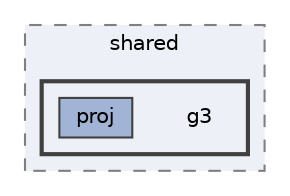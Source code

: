digraph "LCOM/MINIX-LCOM/shared/g3"
{
 // LATEX_PDF_SIZE
  bgcolor="transparent";
  edge [fontname=Helvetica,fontsize=10,labelfontname=Helvetica,labelfontsize=10];
  node [fontname=Helvetica,fontsize=10,shape=box,height=0.2,width=0.4];
  compound=true
  subgraph clusterdir_5c921cb6a3d2079d71d0f3f1688e2d9c {
    graph [ bgcolor="#edf0f7", pencolor="grey50", label="shared", fontname=Helvetica,fontsize=10 style="filled,dashed", URL="dir_5c921cb6a3d2079d71d0f3f1688e2d9c.html",tooltip=""]
  subgraph clusterdir_15e0302a0f1904cc55d72e6f41b488fd {
    graph [ bgcolor="#edf0f7", pencolor="grey25", label="", fontname=Helvetica,fontsize=10 style="filled,bold", URL="dir_15e0302a0f1904cc55d72e6f41b488fd.html",tooltip=""]
    dir_15e0302a0f1904cc55d72e6f41b488fd [shape=plaintext, label="g3"];
  dir_7cddfdf00a296168636a1baba5c21c03 [label="proj", fillcolor="#a2b4d6", color="grey25", style="filled", URL="dir_7cddfdf00a296168636a1baba5c21c03.html",tooltip=""];
  }
  }
}
